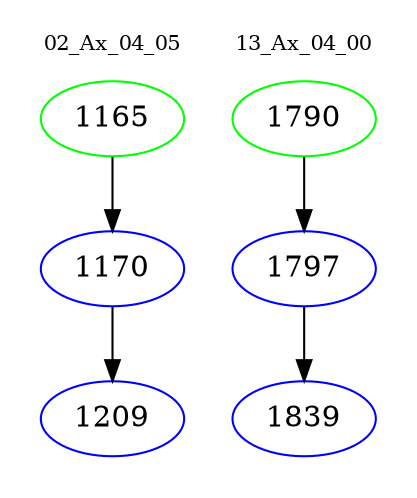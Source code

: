digraph{
subgraph cluster_0 {
color = white
label = "02_Ax_04_05";
fontsize=10;
T0_1165 [label="1165", color="green"]
T0_1165 -> T0_1170 [color="black"]
T0_1170 [label="1170", color="blue"]
T0_1170 -> T0_1209 [color="black"]
T0_1209 [label="1209", color="blue"]
}
subgraph cluster_1 {
color = white
label = "13_Ax_04_00";
fontsize=10;
T1_1790 [label="1790", color="green"]
T1_1790 -> T1_1797 [color="black"]
T1_1797 [label="1797", color="blue"]
T1_1797 -> T1_1839 [color="black"]
T1_1839 [label="1839", color="blue"]
}
}
